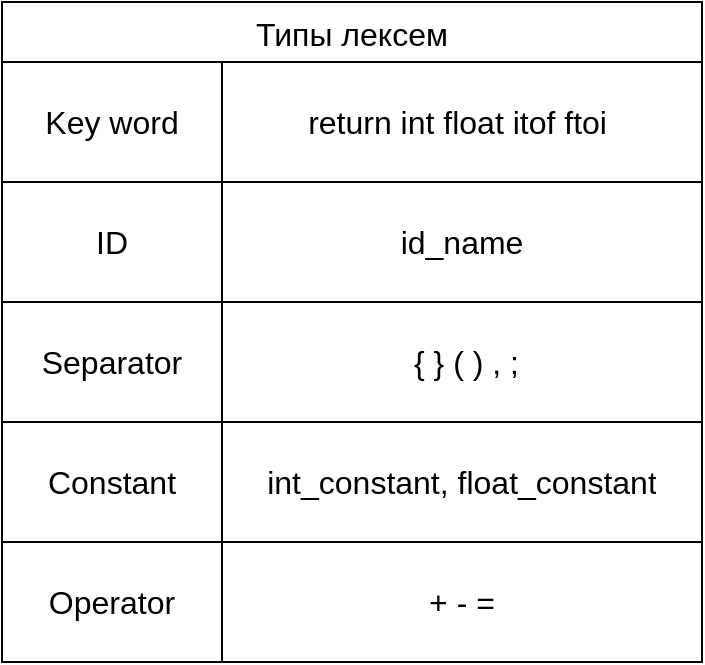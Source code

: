 <mxfile version="28.0.4">
  <diagram name="Страница — 1" id="EcyvttudwFPls7E69rhk">
    <mxGraphModel dx="1426" dy="849" grid="1" gridSize="10" guides="1" tooltips="1" connect="1" arrows="1" fold="1" page="1" pageScale="1" pageWidth="5000" pageHeight="5000" math="0" shadow="0">
      <root>
        <mxCell id="0" />
        <mxCell id="1" parent="0" />
        <mxCell id="kSTJGZD6oEQ0rlRE2ciR-17" value="Типы лексем" style="shape=table;startSize=30;container=1;collapsible=0;childLayout=tableLayout;fontSize=16;" parent="1" vertex="1">
          <mxGeometry x="150" y="40" width="350" height="330" as="geometry" />
        </mxCell>
        <mxCell id="kSTJGZD6oEQ0rlRE2ciR-18" value="" style="shape=tableRow;horizontal=0;startSize=0;swimlaneHead=0;swimlaneBody=0;strokeColor=inherit;top=0;left=0;bottom=0;right=0;collapsible=0;dropTarget=0;fillColor=none;points=[[0,0.5],[1,0.5]];portConstraint=eastwest;fontSize=16;" parent="kSTJGZD6oEQ0rlRE2ciR-17" vertex="1">
          <mxGeometry y="30" width="350" height="60" as="geometry" />
        </mxCell>
        <mxCell id="kSTJGZD6oEQ0rlRE2ciR-19" value="Key word" style="shape=partialRectangle;html=1;whiteSpace=wrap;connectable=0;strokeColor=inherit;overflow=hidden;fillColor=none;top=0;left=0;bottom=0;right=0;pointerEvents=1;fontSize=16;" parent="kSTJGZD6oEQ0rlRE2ciR-18" vertex="1">
          <mxGeometry width="110" height="60" as="geometry">
            <mxRectangle width="110" height="60" as="alternateBounds" />
          </mxGeometry>
        </mxCell>
        <mxCell id="kSTJGZD6oEQ0rlRE2ciR-20" value="return int float itof ftoi&amp;nbsp;" style="shape=partialRectangle;html=1;whiteSpace=wrap;connectable=0;strokeColor=inherit;overflow=hidden;fillColor=none;top=0;left=0;bottom=0;right=0;pointerEvents=1;fontSize=16;" parent="kSTJGZD6oEQ0rlRE2ciR-18" vertex="1">
          <mxGeometry x="110" width="240" height="60" as="geometry">
            <mxRectangle width="240" height="60" as="alternateBounds" />
          </mxGeometry>
        </mxCell>
        <mxCell id="kSTJGZD6oEQ0rlRE2ciR-21" value="" style="shape=tableRow;horizontal=0;startSize=0;swimlaneHead=0;swimlaneBody=0;strokeColor=inherit;top=0;left=0;bottom=0;right=0;collapsible=0;dropTarget=0;fillColor=none;points=[[0,0.5],[1,0.5]];portConstraint=eastwest;fontSize=16;" parent="kSTJGZD6oEQ0rlRE2ciR-17" vertex="1">
          <mxGeometry y="90" width="350" height="60" as="geometry" />
        </mxCell>
        <mxCell id="kSTJGZD6oEQ0rlRE2ciR-22" value="ID" style="shape=partialRectangle;html=1;whiteSpace=wrap;connectable=0;strokeColor=inherit;overflow=hidden;fillColor=none;top=0;left=0;bottom=0;right=0;pointerEvents=1;fontSize=16;" parent="kSTJGZD6oEQ0rlRE2ciR-21" vertex="1">
          <mxGeometry width="110" height="60" as="geometry">
            <mxRectangle width="110" height="60" as="alternateBounds" />
          </mxGeometry>
        </mxCell>
        <mxCell id="kSTJGZD6oEQ0rlRE2ciR-23" value="id_name" style="shape=partialRectangle;html=1;whiteSpace=wrap;connectable=0;strokeColor=inherit;overflow=hidden;fillColor=none;top=0;left=0;bottom=0;right=0;pointerEvents=1;fontSize=16;" parent="kSTJGZD6oEQ0rlRE2ciR-21" vertex="1">
          <mxGeometry x="110" width="240" height="60" as="geometry">
            <mxRectangle width="240" height="60" as="alternateBounds" />
          </mxGeometry>
        </mxCell>
        <mxCell id="kSTJGZD6oEQ0rlRE2ciR-24" value="" style="shape=tableRow;horizontal=0;startSize=0;swimlaneHead=0;swimlaneBody=0;strokeColor=inherit;top=0;left=0;bottom=0;right=0;collapsible=0;dropTarget=0;fillColor=none;points=[[0,0.5],[1,0.5]];portConstraint=eastwest;fontSize=16;" parent="kSTJGZD6oEQ0rlRE2ciR-17" vertex="1">
          <mxGeometry y="150" width="350" height="60" as="geometry" />
        </mxCell>
        <mxCell id="kSTJGZD6oEQ0rlRE2ciR-25" value="Separator" style="shape=partialRectangle;html=1;whiteSpace=wrap;connectable=0;strokeColor=inherit;overflow=hidden;fillColor=none;top=0;left=0;bottom=0;right=0;pointerEvents=1;fontSize=16;" parent="kSTJGZD6oEQ0rlRE2ciR-24" vertex="1">
          <mxGeometry width="110" height="60" as="geometry">
            <mxRectangle width="110" height="60" as="alternateBounds" />
          </mxGeometry>
        </mxCell>
        <mxCell id="kSTJGZD6oEQ0rlRE2ciR-26" value="&amp;nbsp;{ } ( ) , ;" style="shape=partialRectangle;html=1;whiteSpace=wrap;connectable=0;strokeColor=inherit;overflow=hidden;fillColor=none;top=0;left=0;bottom=0;right=0;pointerEvents=1;fontSize=16;" parent="kSTJGZD6oEQ0rlRE2ciR-24" vertex="1">
          <mxGeometry x="110" width="240" height="60" as="geometry">
            <mxRectangle width="240" height="60" as="alternateBounds" />
          </mxGeometry>
        </mxCell>
        <mxCell id="kSTJGZD6oEQ0rlRE2ciR-27" value="" style="shape=tableRow;horizontal=0;startSize=0;swimlaneHead=0;swimlaneBody=0;strokeColor=inherit;top=0;left=0;bottom=0;right=0;collapsible=0;dropTarget=0;fillColor=none;points=[[0,0.5],[1,0.5]];portConstraint=eastwest;fontSize=16;" parent="kSTJGZD6oEQ0rlRE2ciR-17" vertex="1">
          <mxGeometry y="210" width="350" height="60" as="geometry" />
        </mxCell>
        <mxCell id="kSTJGZD6oEQ0rlRE2ciR-28" value="Constant" style="shape=partialRectangle;html=1;whiteSpace=wrap;connectable=0;strokeColor=inherit;overflow=hidden;fillColor=none;top=0;left=0;bottom=0;right=0;pointerEvents=1;fontSize=16;" parent="kSTJGZD6oEQ0rlRE2ciR-27" vertex="1">
          <mxGeometry width="110" height="60" as="geometry">
            <mxRectangle width="110" height="60" as="alternateBounds" />
          </mxGeometry>
        </mxCell>
        <mxCell id="kSTJGZD6oEQ0rlRE2ciR-29" value="int_constant, float_constant" style="shape=partialRectangle;html=1;whiteSpace=wrap;connectable=0;strokeColor=inherit;overflow=hidden;fillColor=none;top=0;left=0;bottom=0;right=0;pointerEvents=1;fontSize=16;" parent="kSTJGZD6oEQ0rlRE2ciR-27" vertex="1">
          <mxGeometry x="110" width="240" height="60" as="geometry">
            <mxRectangle width="240" height="60" as="alternateBounds" />
          </mxGeometry>
        </mxCell>
        <mxCell id="kSTJGZD6oEQ0rlRE2ciR-30" value="" style="shape=tableRow;horizontal=0;startSize=0;swimlaneHead=0;swimlaneBody=0;strokeColor=inherit;top=0;left=0;bottom=0;right=0;collapsible=0;dropTarget=0;fillColor=none;points=[[0,0.5],[1,0.5]];portConstraint=eastwest;fontSize=16;" parent="kSTJGZD6oEQ0rlRE2ciR-17" vertex="1">
          <mxGeometry y="270" width="350" height="60" as="geometry" />
        </mxCell>
        <mxCell id="kSTJGZD6oEQ0rlRE2ciR-31" value="Operator" style="shape=partialRectangle;html=1;whiteSpace=wrap;connectable=0;strokeColor=inherit;overflow=hidden;fillColor=none;top=0;left=0;bottom=0;right=0;pointerEvents=1;fontSize=16;" parent="kSTJGZD6oEQ0rlRE2ciR-30" vertex="1">
          <mxGeometry width="110" height="60" as="geometry">
            <mxRectangle width="110" height="60" as="alternateBounds" />
          </mxGeometry>
        </mxCell>
        <mxCell id="kSTJGZD6oEQ0rlRE2ciR-32" value="+ - =" style="shape=partialRectangle;html=1;whiteSpace=wrap;connectable=0;strokeColor=inherit;overflow=hidden;fillColor=none;top=0;left=0;bottom=0;right=0;pointerEvents=1;fontSize=16;" parent="kSTJGZD6oEQ0rlRE2ciR-30" vertex="1">
          <mxGeometry x="110" width="240" height="60" as="geometry">
            <mxRectangle width="240" height="60" as="alternateBounds" />
          </mxGeometry>
        </mxCell>
      </root>
    </mxGraphModel>
  </diagram>
</mxfile>
